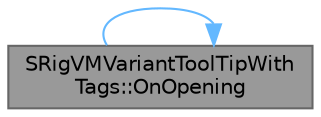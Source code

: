 digraph "SRigVMVariantToolTipWithTags::OnOpening"
{
 // INTERACTIVE_SVG=YES
 // LATEX_PDF_SIZE
  bgcolor="transparent";
  edge [fontname=Helvetica,fontsize=10,labelfontname=Helvetica,labelfontsize=10];
  node [fontname=Helvetica,fontsize=10,shape=box,height=0.2,width=0.4];
  rankdir="LR";
  Node1 [id="Node000001",label="SRigVMVariantToolTipWith\lTags::OnOpening",height=0.2,width=0.4,color="gray40", fillcolor="grey60", style="filled", fontcolor="black",tooltip="Called when the tooltip widget is about to be requested for opening."];
  Node1 -> Node1 [id="edge1_Node000001_Node000001",color="steelblue1",style="solid",tooltip=" "];
}
